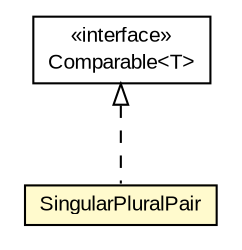 #!/usr/local/bin/dot
#
# Class diagram 
# Generated by UMLGraph version R5_6-24-gf6e263 (http://www.umlgraph.org/)
#

digraph G {
	edge [fontname="arial",fontsize=10,labelfontname="arial",labelfontsize=10];
	node [fontname="arial",fontsize=10,shape=plaintext];
	nodesep=0.25;
	ranksep=0.5;
	// edu.arizona.biosemantics.semanticmarkup.markupelement.description.ling.learn.lib.unsupervised.SingularPluralPair
	c126979 [label=<<table title="edu.arizona.biosemantics.semanticmarkup.markupelement.description.ling.learn.lib.unsupervised.SingularPluralPair" border="0" cellborder="1" cellspacing="0" cellpadding="2" port="p" bgcolor="lemonChiffon" href="./SingularPluralPair.html">
		<tr><td><table border="0" cellspacing="0" cellpadding="1">
<tr><td align="center" balign="center"> SingularPluralPair </td></tr>
		</table></td></tr>
		</table>>, URL="./SingularPluralPair.html", fontname="arial", fontcolor="black", fontsize=10.0];
	//edu.arizona.biosemantics.semanticmarkup.markupelement.description.ling.learn.lib.unsupervised.SingularPluralPair implements java.lang.Comparable<T>
	c127133:p -> c126979:p [dir=back,arrowtail=empty,style=dashed];
	// java.lang.Comparable<T>
	c127133 [label=<<table title="java.lang.Comparable" border="0" cellborder="1" cellspacing="0" cellpadding="2" port="p" href="http://java.sun.com/j2se/1.4.2/docs/api/java/lang/Comparable.html">
		<tr><td><table border="0" cellspacing="0" cellpadding="1">
<tr><td align="center" balign="center"> &#171;interface&#187; </td></tr>
<tr><td align="center" balign="center"> Comparable&lt;T&gt; </td></tr>
		</table></td></tr>
		</table>>, URL="http://java.sun.com/j2se/1.4.2/docs/api/java/lang/Comparable.html", fontname="arial", fontcolor="black", fontsize=10.0];
}

